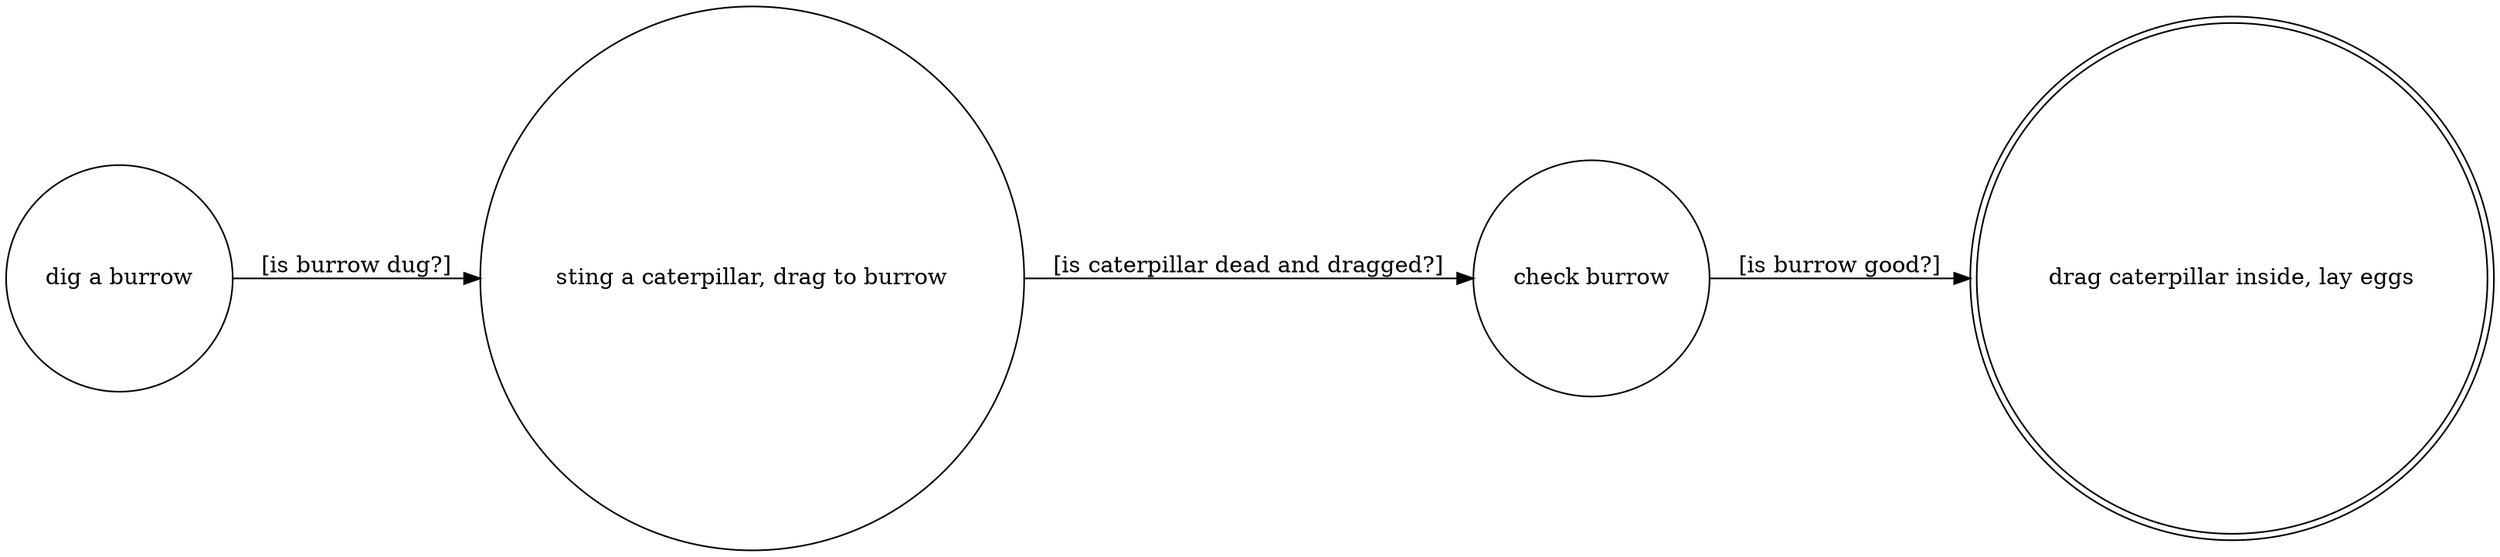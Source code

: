 digraph dfa {
    rankdir=LR;
    node1[shape=circle label="dig a burrow"]
    node2[shape=circle label="sting a caterpillar, drag to burrow"]
    node3[shape=circle label="check burrow"]
    node4[shape=doublecircle label="drag caterpillar inside, lay eggs"]

    node1->node2[label="[is burrow dug?]"]
    node2->node3[label="[is caterpillar dead and dragged?]"]
    node3->node4[label="[is burrow good?]"]
}